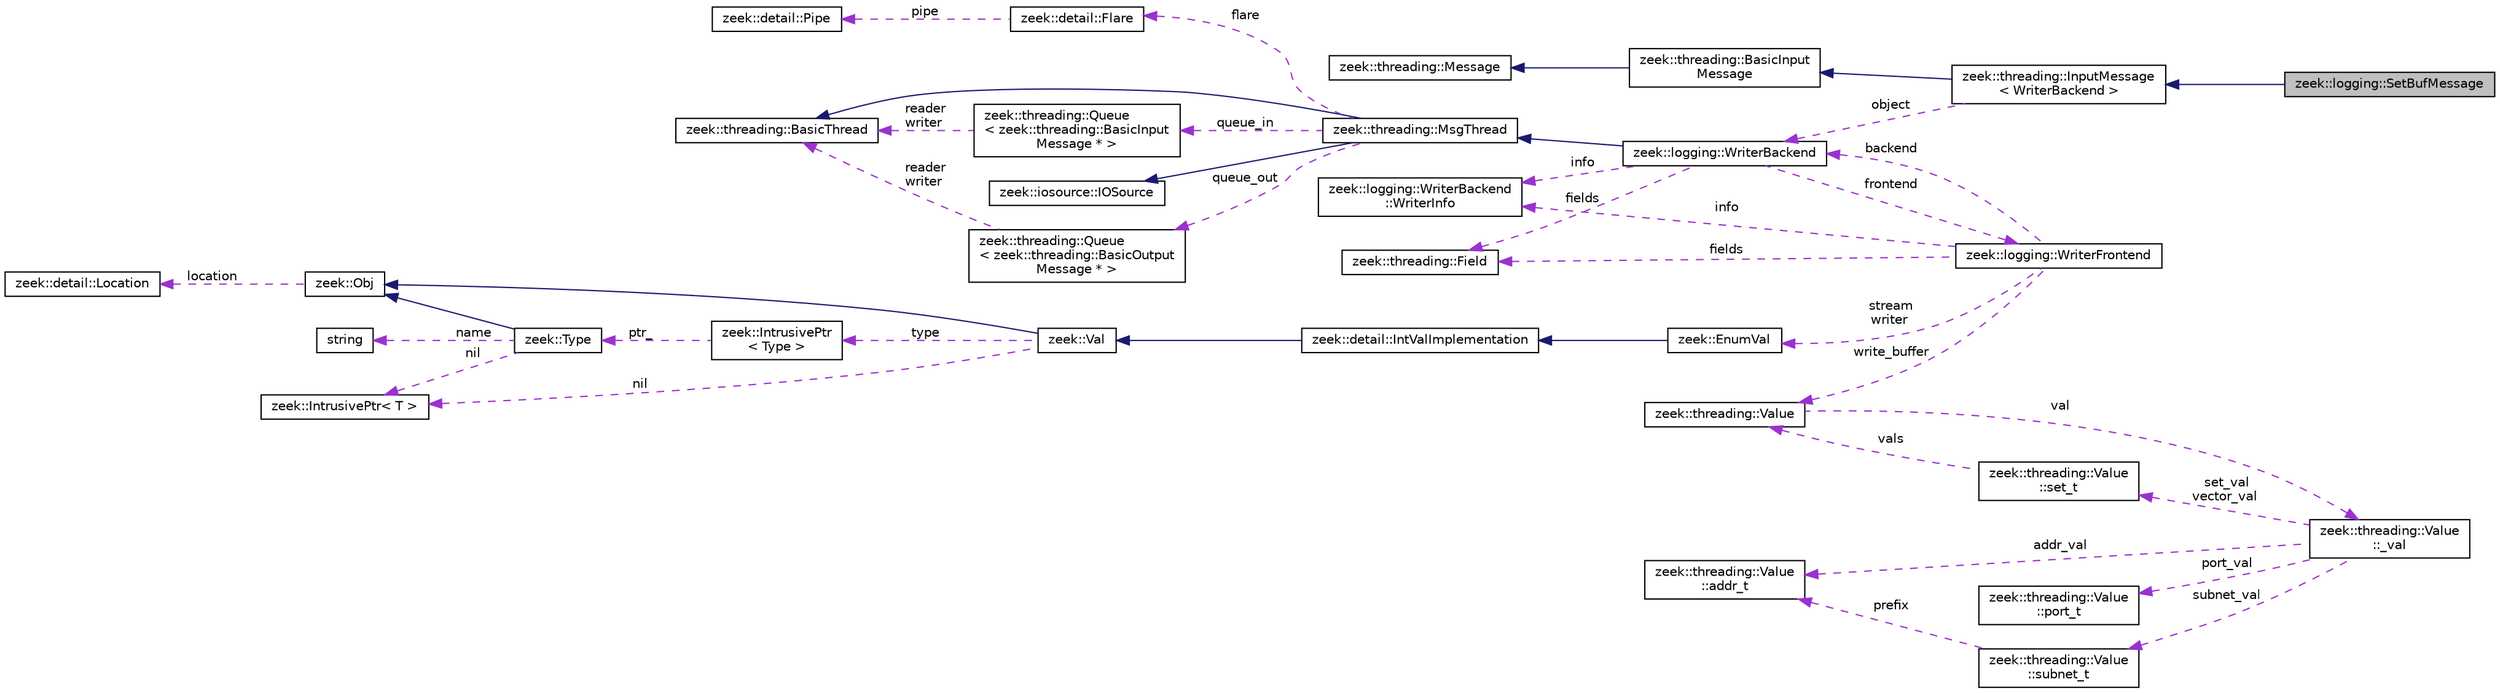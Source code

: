 digraph "zeek::logging::SetBufMessage"
{
 // LATEX_PDF_SIZE
  edge [fontname="Helvetica",fontsize="10",labelfontname="Helvetica",labelfontsize="10"];
  node [fontname="Helvetica",fontsize="10",shape=record];
  rankdir="LR";
  Node1 [label="zeek::logging::SetBufMessage",height=0.2,width=0.4,color="black", fillcolor="grey75", style="filled", fontcolor="black",tooltip=" "];
  Node2 -> Node1 [dir="back",color="midnightblue",fontsize="10",style="solid",fontname="Helvetica"];
  Node2 [label="zeek::threading::InputMessage\l\< WriterBackend \>",height=0.2,width=0.4,color="black", fillcolor="white", style="filled",URL="$d4/d14/classzeek_1_1threading_1_1InputMessage.html",tooltip=" "];
  Node3 -> Node2 [dir="back",color="midnightblue",fontsize="10",style="solid",fontname="Helvetica"];
  Node3 [label="zeek::threading::BasicInput\lMessage",height=0.2,width=0.4,color="black", fillcolor="white", style="filled",URL="$d8/d9a/classzeek_1_1threading_1_1BasicInputMessage.html",tooltip=" "];
  Node4 -> Node3 [dir="back",color="midnightblue",fontsize="10",style="solid",fontname="Helvetica"];
  Node4 [label="zeek::threading::Message",height=0.2,width=0.4,color="black", fillcolor="white", style="filled",URL="$d8/dbb/classzeek_1_1threading_1_1Message.html",tooltip=" "];
  Node5 -> Node2 [dir="back",color="darkorchid3",fontsize="10",style="dashed",label=" object" ,fontname="Helvetica"];
  Node5 [label="zeek::logging::WriterBackend",height=0.2,width=0.4,color="black", fillcolor="white", style="filled",URL="$dd/d30/classzeek_1_1logging_1_1WriterBackend.html",tooltip=" "];
  Node6 -> Node5 [dir="back",color="midnightblue",fontsize="10",style="solid",fontname="Helvetica"];
  Node6 [label="zeek::threading::MsgThread",height=0.2,width=0.4,color="black", fillcolor="white", style="filled",URL="$d8/d7d/classzeek_1_1threading_1_1MsgThread.html",tooltip=" "];
  Node7 -> Node6 [dir="back",color="midnightblue",fontsize="10",style="solid",fontname="Helvetica"];
  Node7 [label="zeek::threading::BasicThread",height=0.2,width=0.4,color="black", fillcolor="white", style="filled",URL="$d3/dd9/classzeek_1_1threading_1_1BasicThread.html",tooltip=" "];
  Node8 -> Node6 [dir="back",color="midnightblue",fontsize="10",style="solid",fontname="Helvetica"];
  Node8 [label="zeek::iosource::IOSource",height=0.2,width=0.4,color="black", fillcolor="white", style="filled",URL="$da/dea/classzeek_1_1iosource_1_1IOSource.html",tooltip=" "];
  Node9 -> Node6 [dir="back",color="darkorchid3",fontsize="10",style="dashed",label=" queue_in" ,fontname="Helvetica"];
  Node9 [label="zeek::threading::Queue\l\< zeek::threading::BasicInput\lMessage * \>",height=0.2,width=0.4,color="black", fillcolor="white", style="filled",URL="$dd/dd1/classzeek_1_1threading_1_1Queue.html",tooltip=" "];
  Node7 -> Node9 [dir="back",color="darkorchid3",fontsize="10",style="dashed",label=" reader\nwriter" ,fontname="Helvetica"];
  Node10 -> Node6 [dir="back",color="darkorchid3",fontsize="10",style="dashed",label=" queue_out" ,fontname="Helvetica"];
  Node10 [label="zeek::threading::Queue\l\< zeek::threading::BasicOutput\lMessage * \>",height=0.2,width=0.4,color="black", fillcolor="white", style="filled",URL="$dd/dd1/classzeek_1_1threading_1_1Queue.html",tooltip=" "];
  Node7 -> Node10 [dir="back",color="darkorchid3",fontsize="10",style="dashed",label=" reader\nwriter" ,fontname="Helvetica"];
  Node11 -> Node6 [dir="back",color="darkorchid3",fontsize="10",style="dashed",label=" flare" ,fontname="Helvetica"];
  Node11 [label="zeek::detail::Flare",height=0.2,width=0.4,color="black", fillcolor="white", style="filled",URL="$d5/dce/classzeek_1_1detail_1_1Flare.html",tooltip=" "];
  Node12 -> Node11 [dir="back",color="darkorchid3",fontsize="10",style="dashed",label=" pipe" ,fontname="Helvetica"];
  Node12 [label="zeek::detail::Pipe",height=0.2,width=0.4,color="black", fillcolor="white", style="filled",URL="$de/dd5/classzeek_1_1detail_1_1Pipe.html",tooltip=" "];
  Node13 -> Node5 [dir="back",color="darkorchid3",fontsize="10",style="dashed",label=" frontend" ,fontname="Helvetica"];
  Node13 [label="zeek::logging::WriterFrontend",height=0.2,width=0.4,color="black", fillcolor="white", style="filled",URL="$dc/d09/classzeek_1_1logging_1_1WriterFrontend.html",tooltip=" "];
  Node14 -> Node13 [dir="back",color="darkorchid3",fontsize="10",style="dashed",label=" stream\nwriter" ,fontname="Helvetica"];
  Node14 [label="zeek::EnumVal",height=0.2,width=0.4,color="black", fillcolor="white", style="filled",URL="$dc/da0/classzeek_1_1EnumVal.html",tooltip=" "];
  Node15 -> Node14 [dir="back",color="midnightblue",fontsize="10",style="solid",fontname="Helvetica"];
  Node15 [label="zeek::detail::IntValImplementation",height=0.2,width=0.4,color="black", fillcolor="white", style="filled",URL="$db/d72/classzeek_1_1detail_1_1IntValImplementation.html",tooltip=" "];
  Node16 -> Node15 [dir="back",color="midnightblue",fontsize="10",style="solid",fontname="Helvetica"];
  Node16 [label="zeek::Val",height=0.2,width=0.4,color="black", fillcolor="white", style="filled",URL="$de/d49/classzeek_1_1Val.html",tooltip=" "];
  Node17 -> Node16 [dir="back",color="midnightblue",fontsize="10",style="solid",fontname="Helvetica"];
  Node17 [label="zeek::Obj",height=0.2,width=0.4,color="black", fillcolor="white", style="filled",URL="$dd/df1/classzeek_1_1Obj.html",tooltip=" "];
  Node18 -> Node17 [dir="back",color="darkorchid3",fontsize="10",style="dashed",label=" location" ,fontname="Helvetica"];
  Node18 [label="zeek::detail::Location",height=0.2,width=0.4,color="black", fillcolor="white", style="filled",URL="$d5/d1d/classzeek_1_1detail_1_1Location.html",tooltip=" "];
  Node19 -> Node16 [dir="back",color="darkorchid3",fontsize="10",style="dashed",label=" nil" ,fontname="Helvetica"];
  Node19 [label="zeek::IntrusivePtr\< T \>",height=0.2,width=0.4,color="black", fillcolor="white", style="filled",URL="$d6/dba/classzeek_1_1IntrusivePtr.html",tooltip=" "];
  Node20 -> Node16 [dir="back",color="darkorchid3",fontsize="10",style="dashed",label=" type" ,fontname="Helvetica"];
  Node20 [label="zeek::IntrusivePtr\l\< Type \>",height=0.2,width=0.4,color="black", fillcolor="white", style="filled",URL="$d6/dba/classzeek_1_1IntrusivePtr.html",tooltip=" "];
  Node21 -> Node20 [dir="back",color="darkorchid3",fontsize="10",style="dashed",label=" ptr_" ,fontname="Helvetica"];
  Node21 [label="zeek::Type",height=0.2,width=0.4,color="black", fillcolor="white", style="filled",URL="$d0/d4f/classzeek_1_1Type.html",tooltip=" "];
  Node17 -> Node21 [dir="back",color="midnightblue",fontsize="10",style="solid",fontname="Helvetica"];
  Node19 -> Node21 [dir="back",color="darkorchid3",fontsize="10",style="dashed",label=" nil" ,fontname="Helvetica"];
  Node22 -> Node21 [dir="back",color="darkorchid3",fontsize="10",style="dashed",label=" name" ,fontname="Helvetica"];
  Node22 [label="string",height=0.2,width=0.4,color="black", fillcolor="white", style="filled",tooltip=" "];
  Node5 -> Node13 [dir="back",color="darkorchid3",fontsize="10",style="dashed",label=" backend" ,fontname="Helvetica"];
  Node23 -> Node13 [dir="back",color="darkorchid3",fontsize="10",style="dashed",label=" info" ,fontname="Helvetica"];
  Node23 [label="zeek::logging::WriterBackend\l::WriterInfo",height=0.2,width=0.4,color="black", fillcolor="white", style="filled",URL="$d5/db9/structzeek_1_1logging_1_1WriterBackend_1_1WriterInfo.html",tooltip=" "];
  Node24 -> Node13 [dir="back",color="darkorchid3",fontsize="10",style="dashed",label=" fields" ,fontname="Helvetica"];
  Node24 [label="zeek::threading::Field",height=0.2,width=0.4,color="black", fillcolor="white", style="filled",URL="$d8/d69/structzeek_1_1threading_1_1Field.html",tooltip=" "];
  Node25 -> Node13 [dir="back",color="darkorchid3",fontsize="10",style="dashed",label=" write_buffer" ,fontname="Helvetica"];
  Node25 [label="zeek::threading::Value",height=0.2,width=0.4,color="black", fillcolor="white", style="filled",URL="$da/d45/structzeek_1_1threading_1_1Value.html",tooltip=" "];
  Node26 -> Node25 [dir="back",color="darkorchid3",fontsize="10",style="dashed",label=" val" ,fontname="Helvetica"];
  Node26 [label="zeek::threading::Value\l::_val",height=0.2,width=0.4,color="black", fillcolor="white", style="filled",URL="$df/d0e/unionzeek_1_1threading_1_1Value_1_1__val.html",tooltip=" "];
  Node27 -> Node26 [dir="back",color="darkorchid3",fontsize="10",style="dashed",label=" port_val" ,fontname="Helvetica"];
  Node27 [label="zeek::threading::Value\l::port_t",height=0.2,width=0.4,color="black", fillcolor="white", style="filled",URL="$da/d45/structzeek_1_1threading_1_1Value.html#d1/d2d/structzeek_1_1threading_1_1Value_1_1port__t",tooltip=" "];
  Node28 -> Node26 [dir="back",color="darkorchid3",fontsize="10",style="dashed",label=" set_val\nvector_val" ,fontname="Helvetica"];
  Node28 [label="zeek::threading::Value\l::set_t",height=0.2,width=0.4,color="black", fillcolor="white", style="filled",URL="$da/d45/structzeek_1_1threading_1_1Value.html#d0/d39/structzeek_1_1threading_1_1Value_1_1set__t",tooltip="False for optional record fields that are not set."];
  Node25 -> Node28 [dir="back",color="darkorchid3",fontsize="10",style="dashed",label=" vals" ,fontname="Helvetica"];
  Node29 -> Node26 [dir="back",color="darkorchid3",fontsize="10",style="dashed",label=" addr_val" ,fontname="Helvetica"];
  Node29 [label="zeek::threading::Value\l::addr_t",height=0.2,width=0.4,color="black", fillcolor="white", style="filled",URL="$da/d45/structzeek_1_1threading_1_1Value.html#df/dcd/structzeek_1_1threading_1_1Value_1_1addr__t",tooltip=" "];
  Node30 -> Node26 [dir="back",color="darkorchid3",fontsize="10",style="dashed",label=" subnet_val" ,fontname="Helvetica"];
  Node30 [label="zeek::threading::Value\l::subnet_t",height=0.2,width=0.4,color="black", fillcolor="white", style="filled",URL="$da/d45/structzeek_1_1threading_1_1Value.html#dd/d8c/structzeek_1_1threading_1_1Value_1_1subnet__t",tooltip=" "];
  Node29 -> Node30 [dir="back",color="darkorchid3",fontsize="10",style="dashed",label=" prefix" ,fontname="Helvetica"];
  Node23 -> Node5 [dir="back",color="darkorchid3",fontsize="10",style="dashed",label=" info" ,fontname="Helvetica"];
  Node24 -> Node5 [dir="back",color="darkorchid3",fontsize="10",style="dashed",label=" fields" ,fontname="Helvetica"];
}

